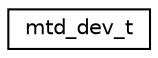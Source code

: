 digraph "Graphical Class Hierarchy"
{
 // LATEX_PDF_SIZE
  edge [fontname="Helvetica",fontsize="10",labelfontname="Helvetica",labelfontsize="10"];
  node [fontname="Helvetica",fontsize="10",shape=record];
  rankdir="LR";
  Node0 [label="mtd_dev_t",height=0.2,width=0.4,color="black", fillcolor="white", style="filled",URL="$structmtd__dev__t.html",tooltip="MTD device descriptor."];
}
